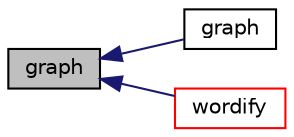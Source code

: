 digraph "graph"
{
  bgcolor="transparent";
  edge [fontname="Helvetica",fontsize="10",labelfontname="Helvetica",labelfontsize="10"];
  node [fontname="Helvetica",fontsize="10",shape=record];
  rankdir="LR";
  Node1 [label="graph",height=0.2,width=0.4,color="black", fillcolor="grey75", style="filled", fontcolor="black"];
  Node1 -> Node2 [dir="back",color="midnightblue",fontsize="10",style="solid",fontname="Helvetica"];
  Node2 [label="graph",height=0.2,width=0.4,color="black",URL="$a00945.html#ac74a3d343eeab2028955e603c91baea3",tooltip="Construct from title, labels and y data for 1 curve. "];
  Node1 -> Node3 [dir="back",color="midnightblue",fontsize="10",style="solid",fontname="Helvetica"];
  Node3 [label="wordify",height=0.2,width=0.4,color="red",URL="$a00945.html#abeed2c3341354e19b8bcf63c35e6b5b5",tooltip="Helper function to convert string name into appropriate word. "];
}
